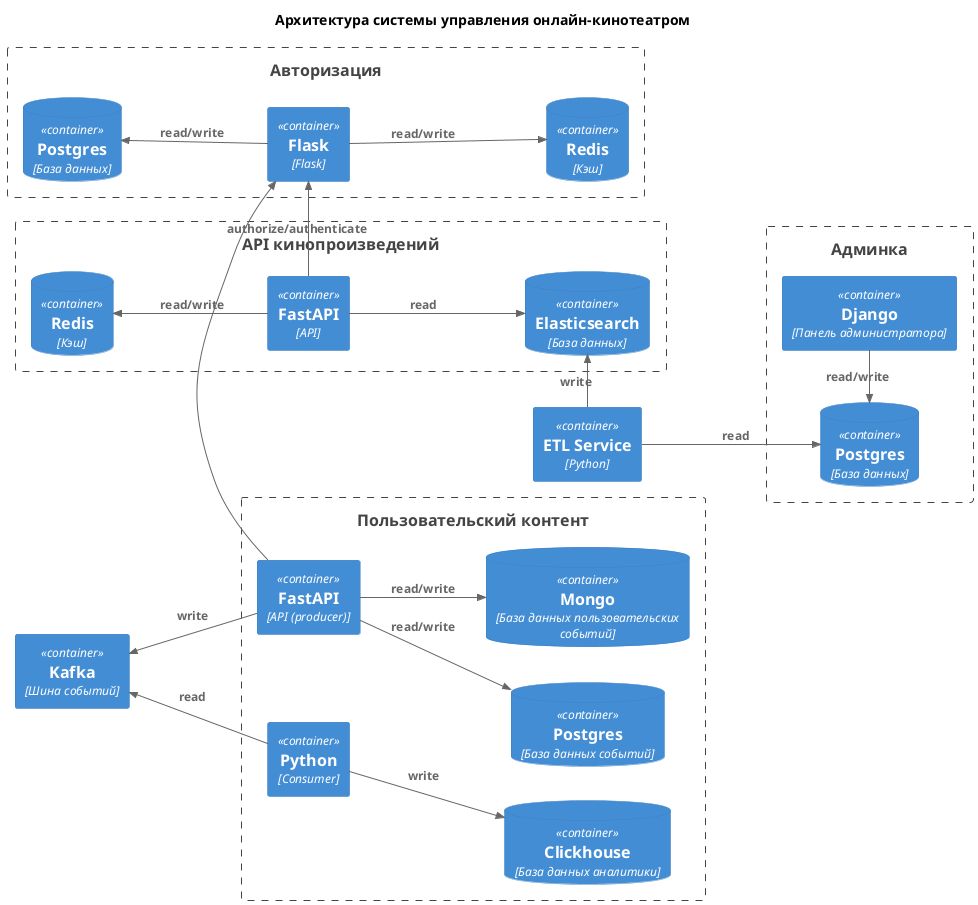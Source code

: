 @startuml
!include <C4/C4_Container>
'https://plantuml.com/component-diagram

LAYOUT_LANDSCAPE()
title Архитектура системы управления онлайн-кинотеатром

Boundary(AdminService, "Админка") {
    Container(AdminPanel, "Django", "Панель администратора")
    ContainerDb(AdminPanelDB, "Postgres", "База данных")
}
Rel_U(AdminPanel, AdminPanelDB, "read/write")

Boundary(MoviesService, "API кинопроизведений") {
    Container(MoviesAPI, "FastAPI", "API")
    ContainerDb(MoviesDB, "Elasticsearch", "База данных")
    ContainerDb(MoviesCache, "Redis", "Кэш")
}
Rel_L(MoviesAPI, MoviesCache, "read/write")
Rel(MoviesAPI, MoviesDB, "read")

Container("ETL", "ETL Service", "Python")
Rel_D(ETL, MoviesDB, "write")
Rel(ETL, AdminPanelDB, "read")

Boundary(AuthService, "Авторизация") {
    Container(Auth, "Flask", "Flask")
    ContainerDb(AuthDB, "Postgres", "База данных")
    ContainerDb(AuthCache, "Redis", "Кэш")
}
Rel_L(Auth, AuthDB, "read/write")
Rel(Auth, AuthCache, "read/write")
Rel_U(MoviesAPI, Auth, "authorize/authenticate")

Boundary(UGCService, "Пользовательский контент") {
    Container(UGCAPI, "FastAPI", "API (producer)")
    ContainerDb(UGCDB, "Postgres", "База данных событий")
    ContainerDb(UGCMongo, "Mongo", "База данных пользовательских событий")
    ContainerDb(UGCAnalytics, "Clickhouse", "База данных аналитики")
    Container(UGCAnalyticConsumer, "Python", "Consumer")
}

Container(Kafka, "Kafka", "Шина событий")

Rel_R(UGCAnalyticConsumer, UGCAnalytics, "write")
Rel_R(UGCAnalyticConsumer, Kafka, "read")
Rel_L(UGCAPI, Kafka, "write")
Rel_R(UGCAPI, UGCMongo, "read/write")
Rel_R(UGCAPI, UGCDB, "read/write")
Rel_D(UGCAPI, Auth, "")

@enduml